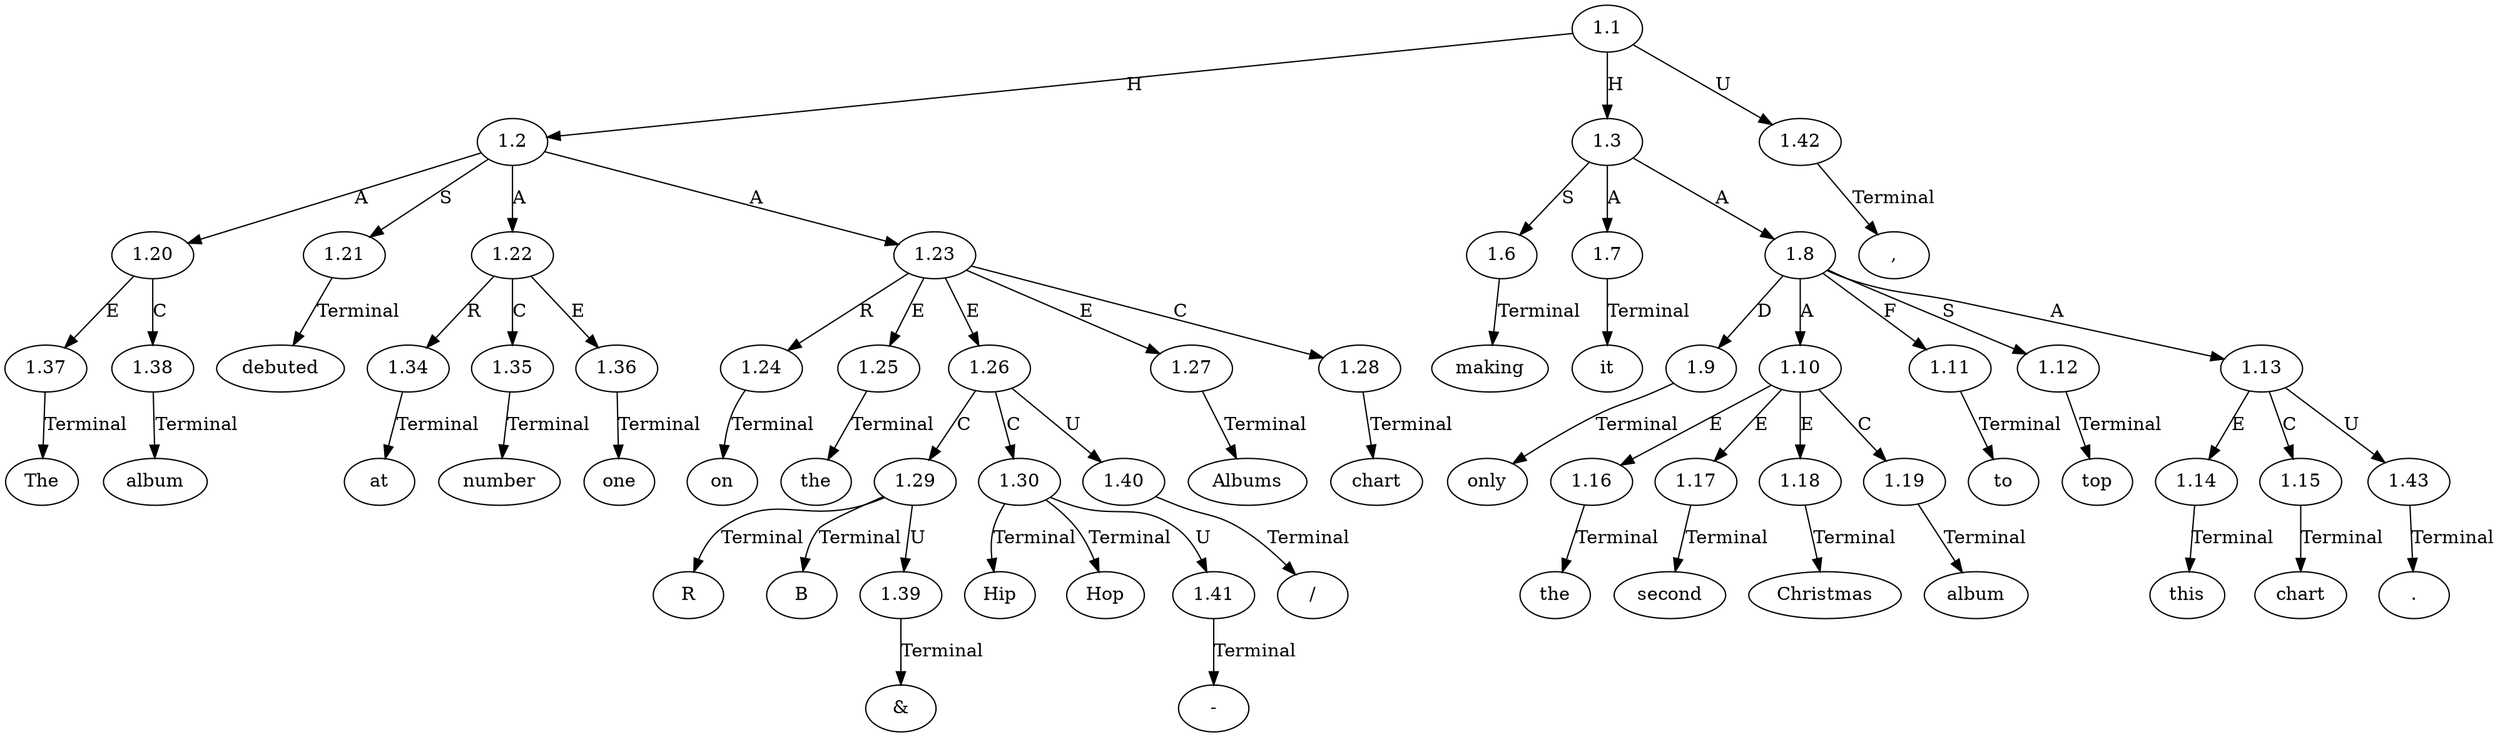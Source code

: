 // Graph
digraph {
	0.1 [label=The ordering=out]
	0.10 [label="&" ordering=out]
	0.11 [label=B ordering=out]
	0.12 [label="/" ordering=out]
	0.13 [label=Hip ordering=out]
	0.14 [label="-" ordering=out]
	0.15 [label=Hop ordering=out]
	0.16 [label=Albums ordering=out]
	0.17 [label=chart ordering=out]
	0.18 [label="," ordering=out]
	0.19 [label=making ordering=out]
	0.2 [label=album ordering=out]
	0.20 [label=it ordering=out]
	0.21 [label=only ordering=out]
	0.22 [label=the ordering=out]
	0.23 [label=second ordering=out]
	0.24 [label=Christmas ordering=out]
	0.25 [label=album ordering=out]
	0.26 [label=to ordering=out]
	0.27 [label=top ordering=out]
	0.28 [label=this ordering=out]
	0.29 [label=chart ordering=out]
	0.3 [label=debuted ordering=out]
	0.30 [label="." ordering=out]
	0.4 [label=at ordering=out]
	0.5 [label=number ordering=out]
	0.6 [label=one ordering=out]
	0.7 [label=on ordering=out]
	0.8 [label=the ordering=out]
	0.9 [label=R ordering=out]
	1.1 [label=1.1 ordering=out]
	1.2 [label=1.2 ordering=out]
	1.3 [label=1.3 ordering=out]
	1.6 [label=1.6 ordering=out]
	1.7 [label=1.7 ordering=out]
	1.8 [label=1.8 ordering=out]
	1.9 [label=1.9 ordering=out]
	1.10 [label=1.10 ordering=out]
	1.11 [label=1.11 ordering=out]
	1.12 [label=1.12 ordering=out]
	1.13 [label=1.13 ordering=out]
	1.14 [label=1.14 ordering=out]
	1.15 [label=1.15 ordering=out]
	1.16 [label=1.16 ordering=out]
	1.17 [label=1.17 ordering=out]
	1.18 [label=1.18 ordering=out]
	1.19 [label=1.19 ordering=out]
	1.20 [label=1.20 ordering=out]
	1.21 [label=1.21 ordering=out]
	1.22 [label=1.22 ordering=out]
	1.23 [label=1.23 ordering=out]
	1.24 [label=1.24 ordering=out]
	1.25 [label=1.25 ordering=out]
	1.26 [label=1.26 ordering=out]
	1.27 [label=1.27 ordering=out]
	1.28 [label=1.28 ordering=out]
	1.29 [label=1.29 ordering=out]
	1.30 [label=1.30 ordering=out]
	1.34 [label=1.34 ordering=out]
	1.35 [label=1.35 ordering=out]
	1.36 [label=1.36 ordering=out]
	1.37 [label=1.37 ordering=out]
	1.38 [label=1.38 ordering=out]
	1.39 [label=1.39 ordering=out]
	1.40 [label=1.40 ordering=out]
	1.41 [label=1.41 ordering=out]
	1.42 [label=1.42 ordering=out]
	1.43 [label=1.43 ordering=out]
	1.1 -> 1.2 [label=H ordering=out]
	1.1 -> 1.3 [label=H ordering=out]
	1.1 -> 1.42 [label=U ordering=out]
	1.2 -> 1.20 [label=A ordering=out]
	1.2 -> 1.21 [label=S ordering=out]
	1.2 -> 1.22 [label=A ordering=out]
	1.2 -> 1.23 [label=A ordering=out]
	1.3 -> 1.6 [label=S ordering=out]
	1.3 -> 1.7 [label=A ordering=out]
	1.3 -> 1.8 [label=A ordering=out]
	1.6 -> 0.19 [label=Terminal ordering=out]
	1.7 -> 0.20 [label=Terminal ordering=out]
	1.8 -> 1.9 [label=D ordering=out]
	1.8 -> 1.10 [label=A ordering=out]
	1.8 -> 1.11 [label=F ordering=out]
	1.8 -> 1.12 [label=S ordering=out]
	1.8 -> 1.13 [label=A ordering=out]
	1.9 -> 0.21 [label=Terminal ordering=out]
	1.10 -> 1.16 [label=E ordering=out]
	1.10 -> 1.17 [label=E ordering=out]
	1.10 -> 1.18 [label=E ordering=out]
	1.10 -> 1.19 [label=C ordering=out]
	1.11 -> 0.26 [label=Terminal ordering=out]
	1.12 -> 0.27 [label=Terminal ordering=out]
	1.13 -> 1.14 [label=E ordering=out]
	1.13 -> 1.15 [label=C ordering=out]
	1.13 -> 1.43 [label=U ordering=out]
	1.14 -> 0.28 [label=Terminal ordering=out]
	1.15 -> 0.29 [label=Terminal ordering=out]
	1.16 -> 0.22 [label=Terminal ordering=out]
	1.17 -> 0.23 [label=Terminal ordering=out]
	1.18 -> 0.24 [label=Terminal ordering=out]
	1.19 -> 0.25 [label=Terminal ordering=out]
	1.20 -> 1.37 [label=E ordering=out]
	1.20 -> 1.38 [label=C ordering=out]
	1.21 -> 0.3 [label=Terminal ordering=out]
	1.22 -> 1.34 [label=R ordering=out]
	1.22 -> 1.35 [label=C ordering=out]
	1.22 -> 1.36 [label=E ordering=out]
	1.23 -> 1.24 [label=R ordering=out]
	1.23 -> 1.25 [label=E ordering=out]
	1.23 -> 1.26 [label=E ordering=out]
	1.23 -> 1.27 [label=E ordering=out]
	1.23 -> 1.28 [label=C ordering=out]
	1.24 -> 0.7 [label=Terminal ordering=out]
	1.25 -> 0.8 [label=Terminal ordering=out]
	1.26 -> 1.29 [label=C ordering=out]
	1.26 -> 1.30 [label=C ordering=out]
	1.26 -> 1.40 [label=U ordering=out]
	1.27 -> 0.16 [label=Terminal ordering=out]
	1.28 -> 0.17 [label=Terminal ordering=out]
	1.29 -> 0.9 [label=Terminal ordering=out]
	1.29 -> 0.11 [label=Terminal ordering=out]
	1.29 -> 1.39 [label=U ordering=out]
	1.30 -> 0.13 [label=Terminal ordering=out]
	1.30 -> 0.15 [label=Terminal ordering=out]
	1.30 -> 1.41 [label=U ordering=out]
	1.34 -> 0.4 [label=Terminal ordering=out]
	1.35 -> 0.5 [label=Terminal ordering=out]
	1.36 -> 0.6 [label=Terminal ordering=out]
	1.37 -> 0.1 [label=Terminal ordering=out]
	1.38 -> 0.2 [label=Terminal ordering=out]
	1.39 -> 0.10 [label=Terminal ordering=out]
	1.40 -> 0.12 [label=Terminal ordering=out]
	1.41 -> 0.14 [label=Terminal ordering=out]
	1.42 -> 0.18 [label=Terminal ordering=out]
	1.43 -> 0.30 [label=Terminal ordering=out]
}
